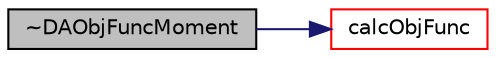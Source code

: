 digraph "~DAObjFuncMoment"
{
  bgcolor="transparent";
  edge [fontname="Helvetica",fontsize="10",labelfontname="Helvetica",labelfontsize="10"];
  node [fontname="Helvetica",fontsize="10",shape=record];
  rankdir="LR";
  Node4 [label="~DAObjFuncMoment",height=0.2,width=0.4,color="black", fillcolor="grey75", style="filled", fontcolor="black"];
  Node4 -> Node5 [color="midnightblue",fontsize="10",style="solid",fontname="Helvetica"];
  Node5 [label="calcObjFunc",height=0.2,width=0.4,color="red",URL="$classFoam_1_1DAObjFuncMoment.html#aff7d67902025442333a1a88cce51695e",tooltip="calculate the value of objective function "];
}
